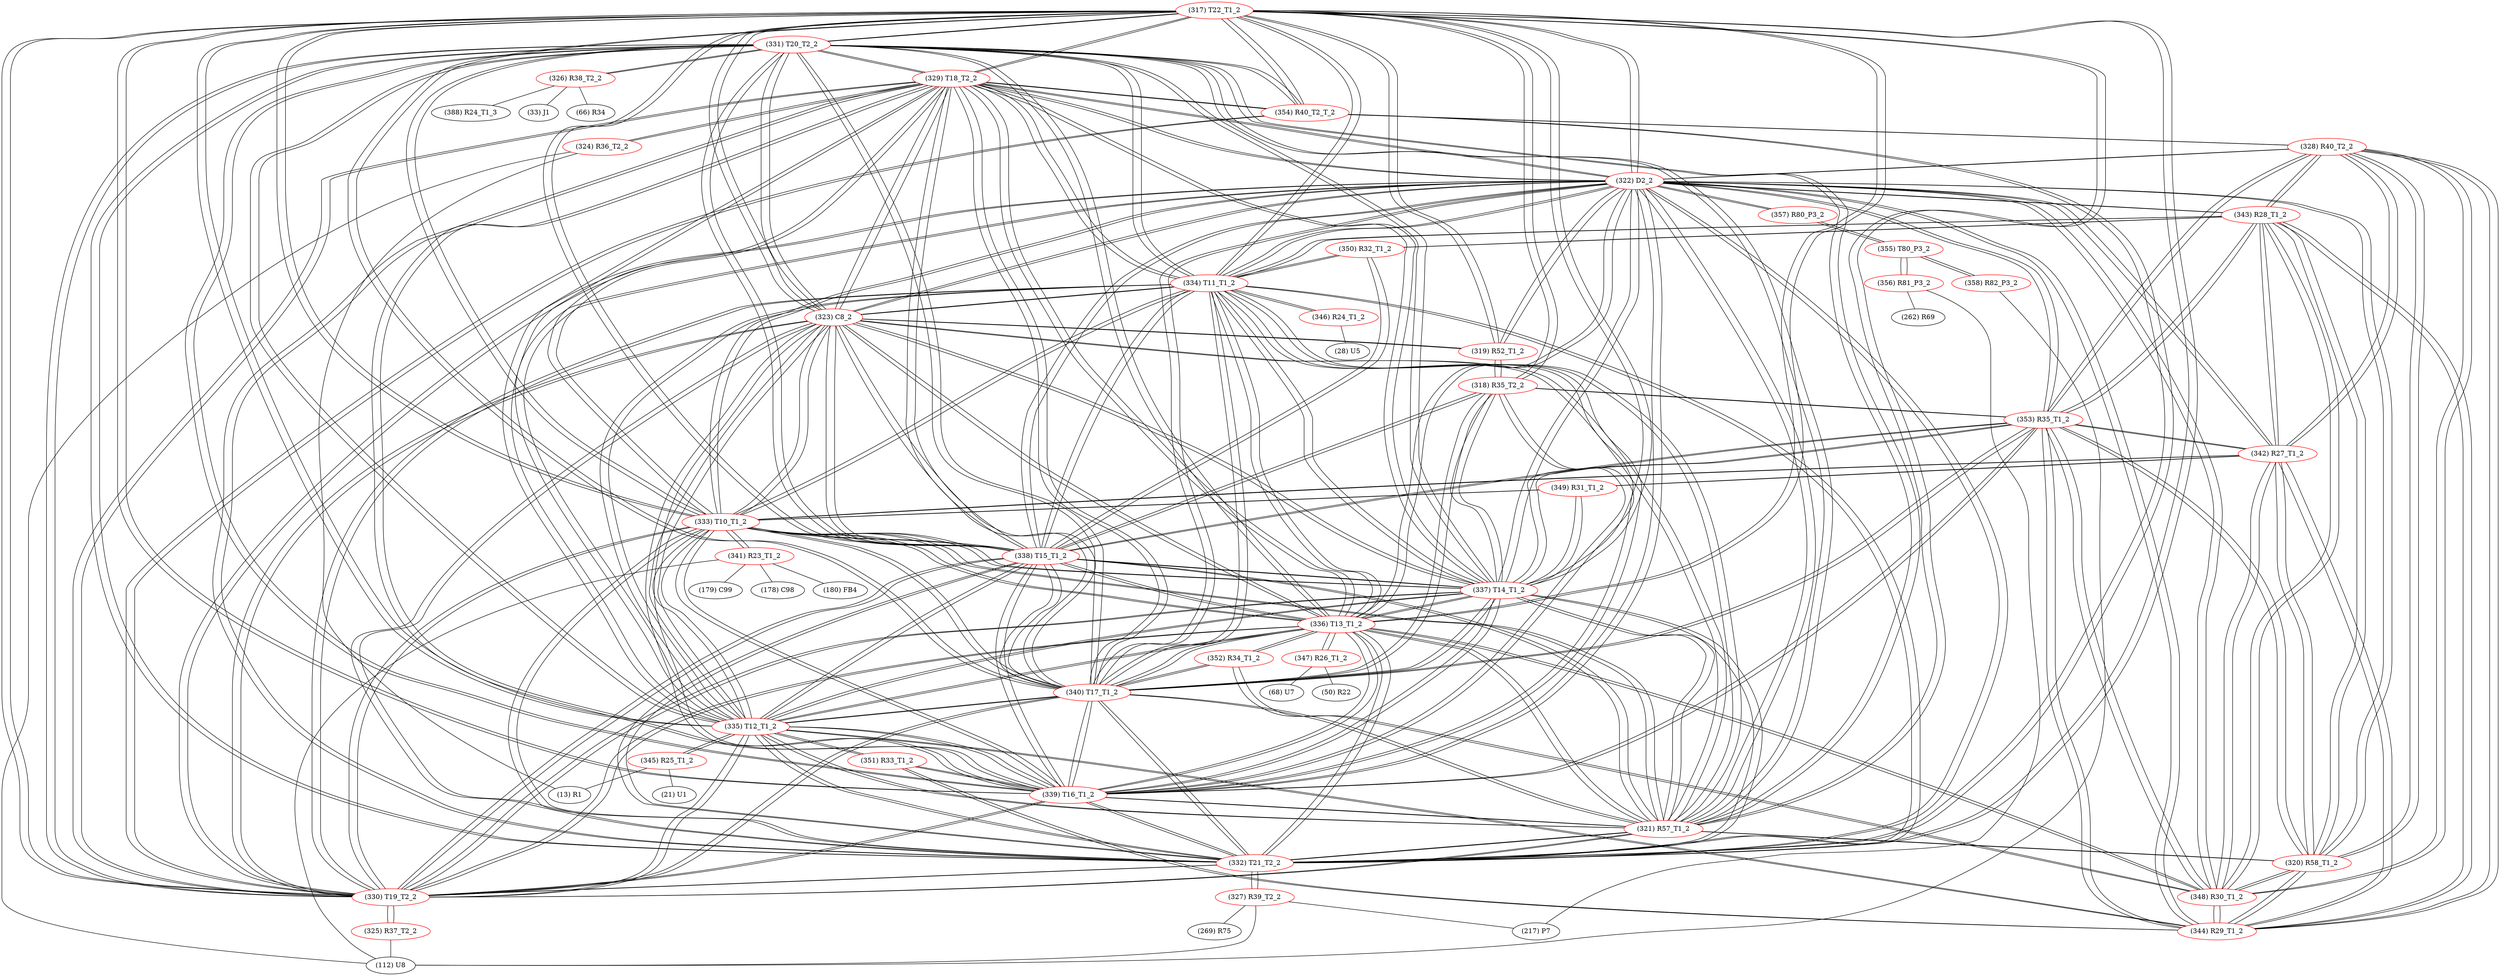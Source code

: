 graph {
	317 [label="(317) T22_T1_2" color=red]
	331 [label="(331) T20_T2_2"]
	329 [label="(329) T18_T2_2"]
	330 [label="(330) T19_T2_2"]
	332 [label="(332) T21_T2_2"]
	321 [label="(321) R57_T1_2"]
	322 [label="(322) D2_2"]
	334 [label="(334) T11_T1_2"]
	339 [label="(339) T16_T1_2"]
	340 [label="(340) T17_T1_2"]
	333 [label="(333) T10_T1_2"]
	335 [label="(335) T12_T1_2"]
	336 [label="(336) T13_T1_2"]
	337 [label="(337) T14_T1_2"]
	338 [label="(338) T15_T1_2"]
	323 [label="(323) C8_2"]
	354 [label="(354) R40_T2_T_2"]
	319 [label="(319) R52_T1_2"]
	318 [label="(318) R35_T2_2"]
	318 [label="(318) R35_T2_2" color=red]
	339 [label="(339) T16_T1_2"]
	338 [label="(338) T15_T1_2"]
	353 [label="(353) R35_T1_2"]
	337 [label="(337) T14_T1_2"]
	340 [label="(340) T17_T1_2"]
	319 [label="(319) R52_T1_2"]
	317 [label="(317) T22_T1_2"]
	319 [label="(319) R52_T1_2" color=red]
	322 [label="(322) D2_2"]
	323 [label="(323) C8_2"]
	318 [label="(318) R35_T2_2"]
	317 [label="(317) T22_T1_2"]
	320 [label="(320) R58_T1_2" color=red]
	321 [label="(321) R57_T1_2"]
	322 [label="(322) D2_2"]
	344 [label="(344) R29_T1_2"]
	353 [label="(353) R35_T1_2"]
	328 [label="(328) R40_T2_2"]
	348 [label="(348) R30_T1_2"]
	342 [label="(342) R27_T1_2"]
	343 [label="(343) R28_T1_2"]
	321 [label="(321) R57_T1_2" color=red]
	331 [label="(331) T20_T2_2"]
	329 [label="(329) T18_T2_2"]
	330 [label="(330) T19_T2_2"]
	332 [label="(332) T21_T2_2"]
	317 [label="(317) T22_T1_2"]
	322 [label="(322) D2_2"]
	334 [label="(334) T11_T1_2"]
	339 [label="(339) T16_T1_2"]
	340 [label="(340) T17_T1_2"]
	333 [label="(333) T10_T1_2"]
	335 [label="(335) T12_T1_2"]
	336 [label="(336) T13_T1_2"]
	337 [label="(337) T14_T1_2"]
	338 [label="(338) T15_T1_2"]
	323 [label="(323) C8_2"]
	320 [label="(320) R58_T1_2"]
	322 [label="(322) D2_2" color=red]
	331 [label="(331) T20_T2_2"]
	329 [label="(329) T18_T2_2"]
	330 [label="(330) T19_T2_2"]
	332 [label="(332) T21_T2_2"]
	321 [label="(321) R57_T1_2"]
	317 [label="(317) T22_T1_2"]
	334 [label="(334) T11_T1_2"]
	339 [label="(339) T16_T1_2"]
	340 [label="(340) T17_T1_2"]
	333 [label="(333) T10_T1_2"]
	335 [label="(335) T12_T1_2"]
	336 [label="(336) T13_T1_2"]
	337 [label="(337) T14_T1_2"]
	338 [label="(338) T15_T1_2"]
	323 [label="(323) C8_2"]
	319 [label="(319) R52_T1_2"]
	320 [label="(320) R58_T1_2"]
	344 [label="(344) R29_T1_2"]
	353 [label="(353) R35_T1_2"]
	328 [label="(328) R40_T2_2"]
	348 [label="(348) R30_T1_2"]
	342 [label="(342) R27_T1_2"]
	343 [label="(343) R28_T1_2"]
	357 [label="(357) R80_P3_2"]
	323 [label="(323) C8_2" color=red]
	331 [label="(331) T20_T2_2"]
	329 [label="(329) T18_T2_2"]
	330 [label="(330) T19_T2_2"]
	332 [label="(332) T21_T2_2"]
	321 [label="(321) R57_T1_2"]
	317 [label="(317) T22_T1_2"]
	322 [label="(322) D2_2"]
	334 [label="(334) T11_T1_2"]
	339 [label="(339) T16_T1_2"]
	340 [label="(340) T17_T1_2"]
	333 [label="(333) T10_T1_2"]
	335 [label="(335) T12_T1_2"]
	336 [label="(336) T13_T1_2"]
	337 [label="(337) T14_T1_2"]
	338 [label="(338) T15_T1_2"]
	319 [label="(319) R52_T1_2"]
	324 [label="(324) R36_T2_2" color=red]
	112 [label="(112) U8"]
	13 [label="(13) R1"]
	329 [label="(329) T18_T2_2"]
	325 [label="(325) R37_T2_2" color=red]
	112 [label="(112) U8"]
	330 [label="(330) T19_T2_2"]
	326 [label="(326) R38_T2_2" color=red]
	33 [label="(33) J1"]
	66 [label="(66) R34"]
	388 [label="(388) R24_T1_3"]
	331 [label="(331) T20_T2_2"]
	327 [label="(327) R39_T2_2" color=red]
	269 [label="(269) R75"]
	217 [label="(217) P7"]
	112 [label="(112) U8"]
	332 [label="(332) T21_T2_2"]
	328 [label="(328) R40_T2_2" color=red]
	344 [label="(344) R29_T1_2"]
	353 [label="(353) R35_T1_2"]
	348 [label="(348) R30_T1_2"]
	322 [label="(322) D2_2"]
	320 [label="(320) R58_T1_2"]
	342 [label="(342) R27_T1_2"]
	343 [label="(343) R28_T1_2"]
	354 [label="(354) R40_T2_T_2"]
	329 [label="(329) T18_T2_2" color=red]
	331 [label="(331) T20_T2_2"]
	330 [label="(330) T19_T2_2"]
	332 [label="(332) T21_T2_2"]
	321 [label="(321) R57_T1_2"]
	317 [label="(317) T22_T1_2"]
	322 [label="(322) D2_2"]
	334 [label="(334) T11_T1_2"]
	339 [label="(339) T16_T1_2"]
	340 [label="(340) T17_T1_2"]
	333 [label="(333) T10_T1_2"]
	335 [label="(335) T12_T1_2"]
	336 [label="(336) T13_T1_2"]
	337 [label="(337) T14_T1_2"]
	338 [label="(338) T15_T1_2"]
	323 [label="(323) C8_2"]
	354 [label="(354) R40_T2_T_2"]
	324 [label="(324) R36_T2_2"]
	330 [label="(330) T19_T2_2" color=red]
	331 [label="(331) T20_T2_2"]
	329 [label="(329) T18_T2_2"]
	332 [label="(332) T21_T2_2"]
	321 [label="(321) R57_T1_2"]
	317 [label="(317) T22_T1_2"]
	322 [label="(322) D2_2"]
	334 [label="(334) T11_T1_2"]
	339 [label="(339) T16_T1_2"]
	340 [label="(340) T17_T1_2"]
	333 [label="(333) T10_T1_2"]
	335 [label="(335) T12_T1_2"]
	336 [label="(336) T13_T1_2"]
	337 [label="(337) T14_T1_2"]
	338 [label="(338) T15_T1_2"]
	323 [label="(323) C8_2"]
	354 [label="(354) R40_T2_T_2"]
	325 [label="(325) R37_T2_2"]
	331 [label="(331) T20_T2_2" color=red]
	329 [label="(329) T18_T2_2"]
	330 [label="(330) T19_T2_2"]
	332 [label="(332) T21_T2_2"]
	321 [label="(321) R57_T1_2"]
	317 [label="(317) T22_T1_2"]
	322 [label="(322) D2_2"]
	334 [label="(334) T11_T1_2"]
	339 [label="(339) T16_T1_2"]
	340 [label="(340) T17_T1_2"]
	333 [label="(333) T10_T1_2"]
	335 [label="(335) T12_T1_2"]
	336 [label="(336) T13_T1_2"]
	337 [label="(337) T14_T1_2"]
	338 [label="(338) T15_T1_2"]
	323 [label="(323) C8_2"]
	354 [label="(354) R40_T2_T_2"]
	326 [label="(326) R38_T2_2"]
	332 [label="(332) T21_T2_2" color=red]
	331 [label="(331) T20_T2_2"]
	329 [label="(329) T18_T2_2"]
	330 [label="(330) T19_T2_2"]
	321 [label="(321) R57_T1_2"]
	317 [label="(317) T22_T1_2"]
	322 [label="(322) D2_2"]
	334 [label="(334) T11_T1_2"]
	339 [label="(339) T16_T1_2"]
	340 [label="(340) T17_T1_2"]
	333 [label="(333) T10_T1_2"]
	335 [label="(335) T12_T1_2"]
	336 [label="(336) T13_T1_2"]
	337 [label="(337) T14_T1_2"]
	338 [label="(338) T15_T1_2"]
	323 [label="(323) C8_2"]
	354 [label="(354) R40_T2_T_2"]
	327 [label="(327) R39_T2_2"]
	333 [label="(333) T10_T1_2" color=red]
	331 [label="(331) T20_T2_2"]
	329 [label="(329) T18_T2_2"]
	330 [label="(330) T19_T2_2"]
	332 [label="(332) T21_T2_2"]
	321 [label="(321) R57_T1_2"]
	317 [label="(317) T22_T1_2"]
	322 [label="(322) D2_2"]
	334 [label="(334) T11_T1_2"]
	339 [label="(339) T16_T1_2"]
	340 [label="(340) T17_T1_2"]
	335 [label="(335) T12_T1_2"]
	336 [label="(336) T13_T1_2"]
	337 [label="(337) T14_T1_2"]
	338 [label="(338) T15_T1_2"]
	323 [label="(323) C8_2"]
	341 [label="(341) R23_T1_2"]
	349 [label="(349) R31_T1_2"]
	342 [label="(342) R27_T1_2"]
	334 [label="(334) T11_T1_2" color=red]
	331 [label="(331) T20_T2_2"]
	329 [label="(329) T18_T2_2"]
	330 [label="(330) T19_T2_2"]
	332 [label="(332) T21_T2_2"]
	321 [label="(321) R57_T1_2"]
	317 [label="(317) T22_T1_2"]
	322 [label="(322) D2_2"]
	339 [label="(339) T16_T1_2"]
	340 [label="(340) T17_T1_2"]
	333 [label="(333) T10_T1_2"]
	335 [label="(335) T12_T1_2"]
	336 [label="(336) T13_T1_2"]
	337 [label="(337) T14_T1_2"]
	338 [label="(338) T15_T1_2"]
	323 [label="(323) C8_2"]
	346 [label="(346) R24_T1_2"]
	350 [label="(350) R32_T1_2"]
	343 [label="(343) R28_T1_2"]
	335 [label="(335) T12_T1_2" color=red]
	331 [label="(331) T20_T2_2"]
	329 [label="(329) T18_T2_2"]
	330 [label="(330) T19_T2_2"]
	332 [label="(332) T21_T2_2"]
	321 [label="(321) R57_T1_2"]
	317 [label="(317) T22_T1_2"]
	322 [label="(322) D2_2"]
	334 [label="(334) T11_T1_2"]
	339 [label="(339) T16_T1_2"]
	340 [label="(340) T17_T1_2"]
	333 [label="(333) T10_T1_2"]
	336 [label="(336) T13_T1_2"]
	337 [label="(337) T14_T1_2"]
	338 [label="(338) T15_T1_2"]
	323 [label="(323) C8_2"]
	351 [label="(351) R33_T1_2"]
	344 [label="(344) R29_T1_2"]
	345 [label="(345) R25_T1_2"]
	336 [label="(336) T13_T1_2" color=red]
	331 [label="(331) T20_T2_2"]
	329 [label="(329) T18_T2_2"]
	330 [label="(330) T19_T2_2"]
	332 [label="(332) T21_T2_2"]
	321 [label="(321) R57_T1_2"]
	317 [label="(317) T22_T1_2"]
	322 [label="(322) D2_2"]
	334 [label="(334) T11_T1_2"]
	339 [label="(339) T16_T1_2"]
	340 [label="(340) T17_T1_2"]
	333 [label="(333) T10_T1_2"]
	335 [label="(335) T12_T1_2"]
	337 [label="(337) T14_T1_2"]
	338 [label="(338) T15_T1_2"]
	323 [label="(323) C8_2"]
	348 [label="(348) R30_T1_2"]
	352 [label="(352) R34_T1_2"]
	347 [label="(347) R26_T1_2"]
	337 [label="(337) T14_T1_2" color=red]
	331 [label="(331) T20_T2_2"]
	329 [label="(329) T18_T2_2"]
	330 [label="(330) T19_T2_2"]
	332 [label="(332) T21_T2_2"]
	321 [label="(321) R57_T1_2"]
	317 [label="(317) T22_T1_2"]
	322 [label="(322) D2_2"]
	334 [label="(334) T11_T1_2"]
	339 [label="(339) T16_T1_2"]
	340 [label="(340) T17_T1_2"]
	333 [label="(333) T10_T1_2"]
	335 [label="(335) T12_T1_2"]
	336 [label="(336) T13_T1_2"]
	338 [label="(338) T15_T1_2"]
	323 [label="(323) C8_2"]
	353 [label="(353) R35_T1_2"]
	318 [label="(318) R35_T2_2"]
	349 [label="(349) R31_T1_2"]
	338 [label="(338) T15_T1_2" color=red]
	331 [label="(331) T20_T2_2"]
	329 [label="(329) T18_T2_2"]
	330 [label="(330) T19_T2_2"]
	332 [label="(332) T21_T2_2"]
	321 [label="(321) R57_T1_2"]
	317 [label="(317) T22_T1_2"]
	322 [label="(322) D2_2"]
	334 [label="(334) T11_T1_2"]
	339 [label="(339) T16_T1_2"]
	340 [label="(340) T17_T1_2"]
	333 [label="(333) T10_T1_2"]
	335 [label="(335) T12_T1_2"]
	336 [label="(336) T13_T1_2"]
	337 [label="(337) T14_T1_2"]
	323 [label="(323) C8_2"]
	353 [label="(353) R35_T1_2"]
	318 [label="(318) R35_T2_2"]
	350 [label="(350) R32_T1_2"]
	339 [label="(339) T16_T1_2" color=red]
	331 [label="(331) T20_T2_2"]
	329 [label="(329) T18_T2_2"]
	330 [label="(330) T19_T2_2"]
	332 [label="(332) T21_T2_2"]
	321 [label="(321) R57_T1_2"]
	317 [label="(317) T22_T1_2"]
	322 [label="(322) D2_2"]
	334 [label="(334) T11_T1_2"]
	340 [label="(340) T17_T1_2"]
	333 [label="(333) T10_T1_2"]
	335 [label="(335) T12_T1_2"]
	336 [label="(336) T13_T1_2"]
	337 [label="(337) T14_T1_2"]
	338 [label="(338) T15_T1_2"]
	323 [label="(323) C8_2"]
	353 [label="(353) R35_T1_2"]
	318 [label="(318) R35_T2_2"]
	351 [label="(351) R33_T1_2"]
	340 [label="(340) T17_T1_2" color=red]
	331 [label="(331) T20_T2_2"]
	329 [label="(329) T18_T2_2"]
	330 [label="(330) T19_T2_2"]
	332 [label="(332) T21_T2_2"]
	321 [label="(321) R57_T1_2"]
	317 [label="(317) T22_T1_2"]
	322 [label="(322) D2_2"]
	334 [label="(334) T11_T1_2"]
	339 [label="(339) T16_T1_2"]
	333 [label="(333) T10_T1_2"]
	335 [label="(335) T12_T1_2"]
	336 [label="(336) T13_T1_2"]
	337 [label="(337) T14_T1_2"]
	338 [label="(338) T15_T1_2"]
	323 [label="(323) C8_2"]
	353 [label="(353) R35_T1_2"]
	318 [label="(318) R35_T2_2"]
	352 [label="(352) R34_T1_2"]
	341 [label="(341) R23_T1_2" color=red]
	180 [label="(180) FB4"]
	179 [label="(179) C99"]
	112 [label="(112) U8"]
	178 [label="(178) C98"]
	333 [label="(333) T10_T1_2"]
	342 [label="(342) R27_T1_2" color=red]
	344 [label="(344) R29_T1_2"]
	353 [label="(353) R35_T1_2"]
	328 [label="(328) R40_T2_2"]
	348 [label="(348) R30_T1_2"]
	322 [label="(322) D2_2"]
	320 [label="(320) R58_T1_2"]
	343 [label="(343) R28_T1_2"]
	333 [label="(333) T10_T1_2"]
	349 [label="(349) R31_T1_2"]
	343 [label="(343) R28_T1_2" color=red]
	344 [label="(344) R29_T1_2"]
	353 [label="(353) R35_T1_2"]
	328 [label="(328) R40_T2_2"]
	348 [label="(348) R30_T1_2"]
	322 [label="(322) D2_2"]
	320 [label="(320) R58_T1_2"]
	342 [label="(342) R27_T1_2"]
	350 [label="(350) R32_T1_2"]
	334 [label="(334) T11_T1_2"]
	344 [label="(344) R29_T1_2" color=red]
	353 [label="(353) R35_T1_2"]
	328 [label="(328) R40_T2_2"]
	348 [label="(348) R30_T1_2"]
	322 [label="(322) D2_2"]
	320 [label="(320) R58_T1_2"]
	342 [label="(342) R27_T1_2"]
	343 [label="(343) R28_T1_2"]
	351 [label="(351) R33_T1_2"]
	335 [label="(335) T12_T1_2"]
	345 [label="(345) R25_T1_2" color=red]
	13 [label="(13) R1"]
	21 [label="(21) U1"]
	335 [label="(335) T12_T1_2"]
	346 [label="(346) R24_T1_2" color=red]
	28 [label="(28) U5"]
	334 [label="(334) T11_T1_2"]
	347 [label="(347) R26_T1_2" color=red]
	68 [label="(68) U7"]
	50 [label="(50) R22"]
	336 [label="(336) T13_T1_2"]
	348 [label="(348) R30_T1_2" color=red]
	344 [label="(344) R29_T1_2"]
	353 [label="(353) R35_T1_2"]
	328 [label="(328) R40_T2_2"]
	322 [label="(322) D2_2"]
	320 [label="(320) R58_T1_2"]
	342 [label="(342) R27_T1_2"]
	343 [label="(343) R28_T1_2"]
	352 [label="(352) R34_T1_2"]
	336 [label="(336) T13_T1_2"]
	349 [label="(349) R31_T1_2" color=red]
	333 [label="(333) T10_T1_2"]
	342 [label="(342) R27_T1_2"]
	337 [label="(337) T14_T1_2"]
	350 [label="(350) R32_T1_2" color=red]
	338 [label="(338) T15_T1_2"]
	343 [label="(343) R28_T1_2"]
	334 [label="(334) T11_T1_2"]
	351 [label="(351) R33_T1_2" color=red]
	339 [label="(339) T16_T1_2"]
	344 [label="(344) R29_T1_2"]
	335 [label="(335) T12_T1_2"]
	352 [label="(352) R34_T1_2" color=red]
	340 [label="(340) T17_T1_2"]
	348 [label="(348) R30_T1_2"]
	336 [label="(336) T13_T1_2"]
	353 [label="(353) R35_T1_2" color=red]
	344 [label="(344) R29_T1_2"]
	328 [label="(328) R40_T2_2"]
	348 [label="(348) R30_T1_2"]
	322 [label="(322) D2_2"]
	320 [label="(320) R58_T1_2"]
	342 [label="(342) R27_T1_2"]
	343 [label="(343) R28_T1_2"]
	339 [label="(339) T16_T1_2"]
	338 [label="(338) T15_T1_2"]
	337 [label="(337) T14_T1_2"]
	340 [label="(340) T17_T1_2"]
	318 [label="(318) R35_T2_2"]
	354 [label="(354) R40_T2_T_2" color=red]
	317 [label="(317) T22_T1_2"]
	330 [label="(330) T19_T2_2"]
	329 [label="(329) T18_T2_2"]
	332 [label="(332) T21_T2_2"]
	331 [label="(331) T20_T2_2"]
	328 [label="(328) R40_T2_2"]
	355 [label="(355) T80_P3_2" color=red]
	356 [label="(356) R81_P3_2"]
	358 [label="(358) R82_P3_2"]
	357 [label="(357) R80_P3_2"]
	356 [label="(356) R81_P3_2" color=red]
	217 [label="(217) P7"]
	262 [label="(262) R69"]
	355 [label="(355) T80_P3_2"]
	357 [label="(357) R80_P3_2" color=red]
	322 [label="(322) D2_2"]
	355 [label="(355) T80_P3_2"]
	358 [label="(358) R82_P3_2" color=red]
	112 [label="(112) U8"]
	355 [label="(355) T80_P3_2"]
	317 -- 331
	317 -- 329
	317 -- 330
	317 -- 332
	317 -- 321
	317 -- 322
	317 -- 334
	317 -- 339
	317 -- 340
	317 -- 333
	317 -- 335
	317 -- 336
	317 -- 337
	317 -- 338
	317 -- 323
	317 -- 354
	317 -- 319
	317 -- 318
	318 -- 339
	318 -- 338
	318 -- 353
	318 -- 337
	318 -- 340
	318 -- 319
	318 -- 317
	319 -- 322
	319 -- 323
	319 -- 318
	319 -- 317
	320 -- 321
	320 -- 322
	320 -- 344
	320 -- 353
	320 -- 328
	320 -- 348
	320 -- 342
	320 -- 343
	321 -- 331
	321 -- 329
	321 -- 330
	321 -- 332
	321 -- 317
	321 -- 322
	321 -- 334
	321 -- 339
	321 -- 340
	321 -- 333
	321 -- 335
	321 -- 336
	321 -- 337
	321 -- 338
	321 -- 323
	321 -- 320
	322 -- 331
	322 -- 329
	322 -- 330
	322 -- 332
	322 -- 321
	322 -- 317
	322 -- 334
	322 -- 339
	322 -- 340
	322 -- 333
	322 -- 335
	322 -- 336
	322 -- 337
	322 -- 338
	322 -- 323
	322 -- 319
	322 -- 320
	322 -- 344
	322 -- 353
	322 -- 328
	322 -- 348
	322 -- 342
	322 -- 343
	322 -- 357
	323 -- 331
	323 -- 329
	323 -- 330
	323 -- 332
	323 -- 321
	323 -- 317
	323 -- 322
	323 -- 334
	323 -- 339
	323 -- 340
	323 -- 333
	323 -- 335
	323 -- 336
	323 -- 337
	323 -- 338
	323 -- 319
	324 -- 112
	324 -- 13
	324 -- 329
	325 -- 112
	325 -- 330
	326 -- 33
	326 -- 66
	326 -- 388
	326 -- 331
	327 -- 269
	327 -- 217
	327 -- 112
	327 -- 332
	328 -- 344
	328 -- 353
	328 -- 348
	328 -- 322
	328 -- 320
	328 -- 342
	328 -- 343
	328 -- 354
	329 -- 331
	329 -- 330
	329 -- 332
	329 -- 321
	329 -- 317
	329 -- 322
	329 -- 334
	329 -- 339
	329 -- 340
	329 -- 333
	329 -- 335
	329 -- 336
	329 -- 337
	329 -- 338
	329 -- 323
	329 -- 354
	329 -- 324
	330 -- 331
	330 -- 329
	330 -- 332
	330 -- 321
	330 -- 317
	330 -- 322
	330 -- 334
	330 -- 339
	330 -- 340
	330 -- 333
	330 -- 335
	330 -- 336
	330 -- 337
	330 -- 338
	330 -- 323
	330 -- 354
	330 -- 325
	331 -- 329
	331 -- 330
	331 -- 332
	331 -- 321
	331 -- 317
	331 -- 322
	331 -- 334
	331 -- 339
	331 -- 340
	331 -- 333
	331 -- 335
	331 -- 336
	331 -- 337
	331 -- 338
	331 -- 323
	331 -- 354
	331 -- 326
	332 -- 331
	332 -- 329
	332 -- 330
	332 -- 321
	332 -- 317
	332 -- 322
	332 -- 334
	332 -- 339
	332 -- 340
	332 -- 333
	332 -- 335
	332 -- 336
	332 -- 337
	332 -- 338
	332 -- 323
	332 -- 354
	332 -- 327
	333 -- 331
	333 -- 329
	333 -- 330
	333 -- 332
	333 -- 321
	333 -- 317
	333 -- 322
	333 -- 334
	333 -- 339
	333 -- 340
	333 -- 335
	333 -- 336
	333 -- 337
	333 -- 338
	333 -- 323
	333 -- 341
	333 -- 349
	333 -- 342
	334 -- 331
	334 -- 329
	334 -- 330
	334 -- 332
	334 -- 321
	334 -- 317
	334 -- 322
	334 -- 339
	334 -- 340
	334 -- 333
	334 -- 335
	334 -- 336
	334 -- 337
	334 -- 338
	334 -- 323
	334 -- 346
	334 -- 350
	334 -- 343
	335 -- 331
	335 -- 329
	335 -- 330
	335 -- 332
	335 -- 321
	335 -- 317
	335 -- 322
	335 -- 334
	335 -- 339
	335 -- 340
	335 -- 333
	335 -- 336
	335 -- 337
	335 -- 338
	335 -- 323
	335 -- 351
	335 -- 344
	335 -- 345
	336 -- 331
	336 -- 329
	336 -- 330
	336 -- 332
	336 -- 321
	336 -- 317
	336 -- 322
	336 -- 334
	336 -- 339
	336 -- 340
	336 -- 333
	336 -- 335
	336 -- 337
	336 -- 338
	336 -- 323
	336 -- 348
	336 -- 352
	336 -- 347
	337 -- 331
	337 -- 329
	337 -- 330
	337 -- 332
	337 -- 321
	337 -- 317
	337 -- 322
	337 -- 334
	337 -- 339
	337 -- 340
	337 -- 333
	337 -- 335
	337 -- 336
	337 -- 338
	337 -- 323
	337 -- 353
	337 -- 318
	337 -- 349
	338 -- 331
	338 -- 329
	338 -- 330
	338 -- 332
	338 -- 321
	338 -- 317
	338 -- 322
	338 -- 334
	338 -- 339
	338 -- 340
	338 -- 333
	338 -- 335
	338 -- 336
	338 -- 337
	338 -- 323
	338 -- 353
	338 -- 318
	338 -- 350
	339 -- 331
	339 -- 329
	339 -- 330
	339 -- 332
	339 -- 321
	339 -- 317
	339 -- 322
	339 -- 334
	339 -- 340
	339 -- 333
	339 -- 335
	339 -- 336
	339 -- 337
	339 -- 338
	339 -- 323
	339 -- 353
	339 -- 318
	339 -- 351
	340 -- 331
	340 -- 329
	340 -- 330
	340 -- 332
	340 -- 321
	340 -- 317
	340 -- 322
	340 -- 334
	340 -- 339
	340 -- 333
	340 -- 335
	340 -- 336
	340 -- 337
	340 -- 338
	340 -- 323
	340 -- 353
	340 -- 318
	340 -- 352
	341 -- 180
	341 -- 179
	341 -- 112
	341 -- 178
	341 -- 333
	342 -- 344
	342 -- 353
	342 -- 328
	342 -- 348
	342 -- 322
	342 -- 320
	342 -- 343
	342 -- 333
	342 -- 349
	343 -- 344
	343 -- 353
	343 -- 328
	343 -- 348
	343 -- 322
	343 -- 320
	343 -- 342
	343 -- 350
	343 -- 334
	344 -- 353
	344 -- 328
	344 -- 348
	344 -- 322
	344 -- 320
	344 -- 342
	344 -- 343
	344 -- 351
	344 -- 335
	345 -- 13
	345 -- 21
	345 -- 335
	346 -- 28
	346 -- 334
	347 -- 68
	347 -- 50
	347 -- 336
	348 -- 344
	348 -- 353
	348 -- 328
	348 -- 322
	348 -- 320
	348 -- 342
	348 -- 343
	348 -- 352
	348 -- 336
	349 -- 333
	349 -- 342
	349 -- 337
	350 -- 338
	350 -- 343
	350 -- 334
	351 -- 339
	351 -- 344
	351 -- 335
	352 -- 340
	352 -- 348
	352 -- 336
	353 -- 344
	353 -- 328
	353 -- 348
	353 -- 322
	353 -- 320
	353 -- 342
	353 -- 343
	353 -- 339
	353 -- 338
	353 -- 337
	353 -- 340
	353 -- 318
	354 -- 317
	354 -- 330
	354 -- 329
	354 -- 332
	354 -- 331
	354 -- 328
	355 -- 356
	355 -- 358
	355 -- 357
	356 -- 217
	356 -- 262
	356 -- 355
	357 -- 322
	357 -- 355
	358 -- 112
	358 -- 355
}